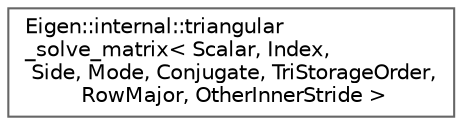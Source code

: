 digraph "Graphical Class Hierarchy"
{
 // LATEX_PDF_SIZE
  bgcolor="transparent";
  edge [fontname=Helvetica,fontsize=10,labelfontname=Helvetica,labelfontsize=10];
  node [fontname=Helvetica,fontsize=10,shape=box,height=0.2,width=0.4];
  rankdir="LR";
  Node0 [id="Node000000",label="Eigen::internal::triangular\l_solve_matrix\< Scalar, Index,\l Side, Mode, Conjugate, TriStorageOrder,\l RowMajor, OtherInnerStride \>",height=0.2,width=0.4,color="grey40", fillcolor="white", style="filled",URL="$structEigen_1_1internal_1_1triangular__solve__matrix_3_01Scalar_00_01Index_00_01Side_00_01Mode_0db151e37582077aeb205feaae873a88e.html",tooltip=" "];
}
